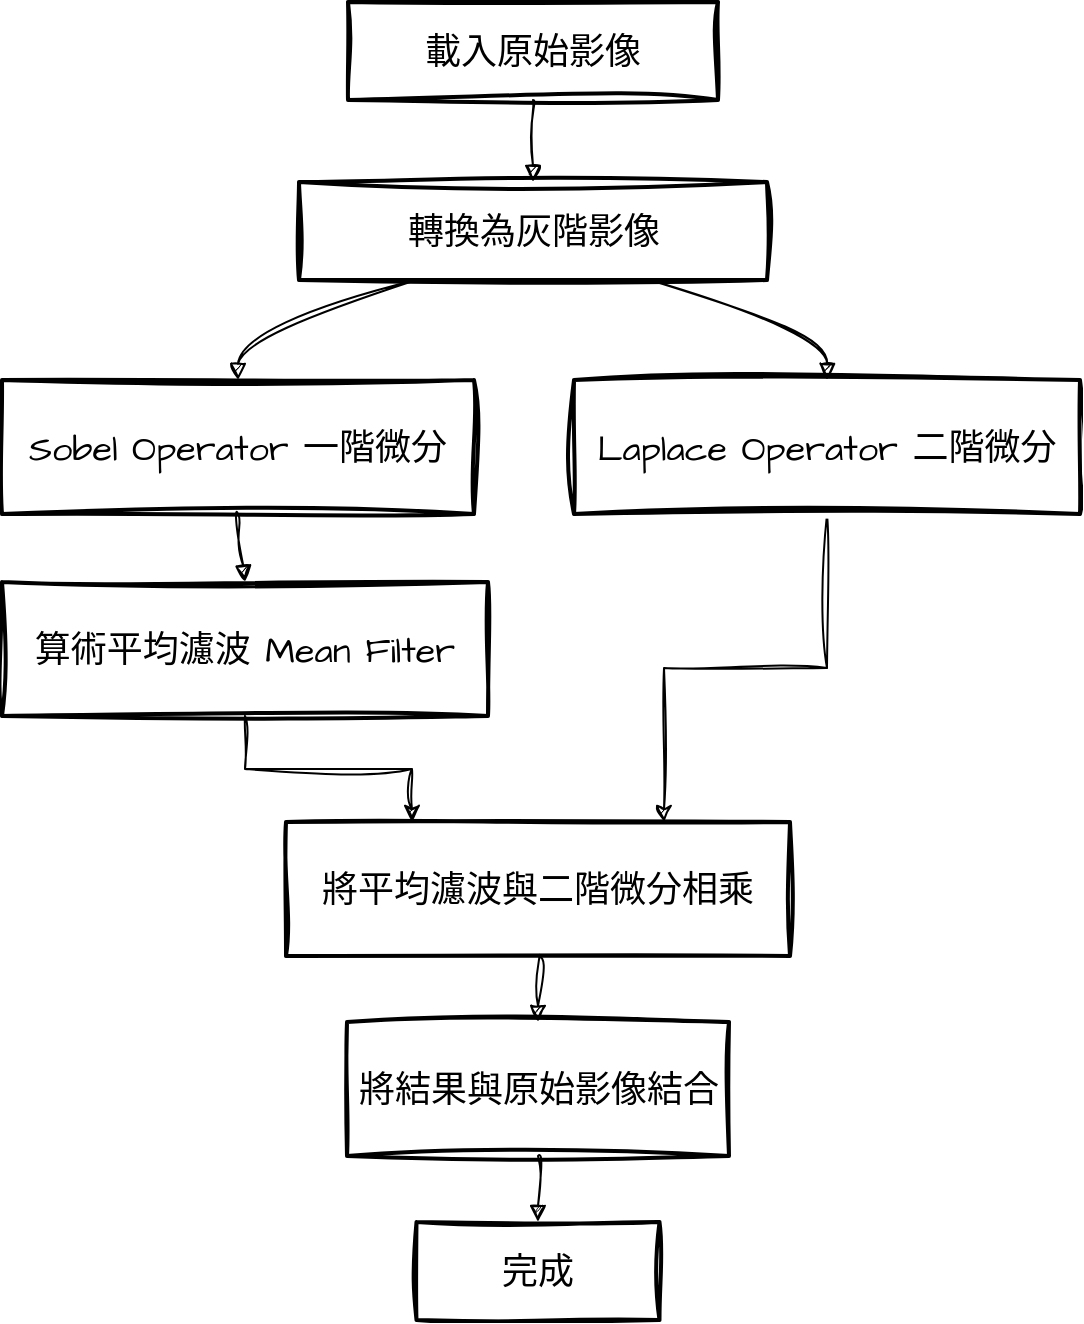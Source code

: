 <mxfile version="24.7.17">
  <diagram id="gzxb2B4pxYQWsGW0FbYt" name="第2頁">
    <mxGraphModel dx="712" dy="835" grid="1" gridSize="10" guides="1" tooltips="1" connect="1" arrows="1" fold="1" page="1" pageScale="1" pageWidth="827" pageHeight="1169" math="0" shadow="0">
      <root>
        <mxCell id="0" />
        <mxCell id="1" parent="0" />
        <mxCell id="2fKACoEcTCi64HmEH-q2-2" value="載入原始影像" style="whiteSpace=wrap;strokeWidth=2;sketch=1;hachureGap=4;jiggle=2;curveFitting=1;fontFamily=Architects Daughter;fontSource=https%3A%2F%2Ffonts.googleapis.com%2Fcss%3Ffamily%3DArchitects%2BDaughter;fontSize=18;" vertex="1" parent="1">
          <mxGeometry x="361" y="50" width="185" height="49" as="geometry" />
        </mxCell>
        <mxCell id="2fKACoEcTCi64HmEH-q2-4" value="轉換為灰階影像" style="whiteSpace=wrap;strokeWidth=2;sketch=1;hachureGap=4;jiggle=2;curveFitting=1;fontFamily=Architects Daughter;fontSource=https%3A%2F%2Ffonts.googleapis.com%2Fcss%3Ffamily%3DArchitects%2BDaughter;fontSize=18;" vertex="1" parent="1">
          <mxGeometry x="336.5" y="140" width="234" height="49" as="geometry" />
        </mxCell>
        <mxCell id="2fKACoEcTCi64HmEH-q2-5" value="Sobel Operator 一階微分" style="whiteSpace=wrap;strokeWidth=2;sketch=1;hachureGap=4;jiggle=2;curveFitting=1;fontFamily=Architects Daughter;fontSource=https%3A%2F%2Ffonts.googleapis.com%2Fcss%3Ffamily%3DArchitects%2BDaughter;fontSize=18;" vertex="1" parent="1">
          <mxGeometry x="188" y="239" width="236" height="67" as="geometry" />
        </mxCell>
        <mxCell id="2fKACoEcTCi64HmEH-q2-28" style="edgeStyle=orthogonalEdgeStyle;rounded=0;sketch=1;hachureGap=4;jiggle=2;curveFitting=1;orthogonalLoop=1;jettySize=auto;html=1;entryX=0.75;entryY=0;entryDx=0;entryDy=0;fontFamily=Architects Daughter;fontSource=https%3A%2F%2Ffonts.googleapis.com%2Fcss%3Ffamily%3DArchitects%2BDaughter;" edge="1" parent="1" source="2fKACoEcTCi64HmEH-q2-6" target="2fKACoEcTCi64HmEH-q2-9">
          <mxGeometry relative="1" as="geometry" />
        </mxCell>
        <mxCell id="2fKACoEcTCi64HmEH-q2-6" value="Laplace Operator 二階微分" style="whiteSpace=wrap;strokeWidth=2;sketch=1;hachureGap=4;jiggle=2;curveFitting=1;fontFamily=Architects Daughter;fontSource=https%3A%2F%2Ffonts.googleapis.com%2Fcss%3Ffamily%3DArchitects%2BDaughter;fontSize=18;" vertex="1" parent="1">
          <mxGeometry x="474" y="239" width="253" height="67" as="geometry" />
        </mxCell>
        <mxCell id="2fKACoEcTCi64HmEH-q2-29" value="" style="edgeStyle=orthogonalEdgeStyle;rounded=0;sketch=1;hachureGap=4;jiggle=2;curveFitting=1;orthogonalLoop=1;jettySize=auto;html=1;fontFamily=Architects Daughter;fontSource=https%3A%2F%2Ffonts.googleapis.com%2Fcss%3Ffamily%3DArchitects%2BDaughter;entryX=0.25;entryY=0;entryDx=0;entryDy=0;" edge="1" parent="1" source="2fKACoEcTCi64HmEH-q2-7" target="2fKACoEcTCi64HmEH-q2-9">
          <mxGeometry relative="1" as="geometry" />
        </mxCell>
        <mxCell id="2fKACoEcTCi64HmEH-q2-7" value="算術平均濾波 Mean Filter" style="whiteSpace=wrap;strokeWidth=2;sketch=1;hachureGap=4;jiggle=2;curveFitting=1;fontFamily=Architects Daughter;fontSource=https%3A%2F%2Ffonts.googleapis.com%2Fcss%3Ffamily%3DArchitects%2BDaughter;fontSize=18;" vertex="1" parent="1">
          <mxGeometry x="188" y="340" width="243" height="67" as="geometry" />
        </mxCell>
        <mxCell id="2fKACoEcTCi64HmEH-q2-9" value="將平均濾波與二階微分相乘" style="whiteSpace=wrap;strokeWidth=2;sketch=1;hachureGap=4;jiggle=2;curveFitting=1;fontFamily=Architects Daughter;fontSource=https%3A%2F%2Ffonts.googleapis.com%2Fcss%3Ffamily%3DArchitects%2BDaughter;fontSize=18;" vertex="1" parent="1">
          <mxGeometry x="330" y="460" width="252" height="67" as="geometry" />
        </mxCell>
        <mxCell id="2fKACoEcTCi64HmEH-q2-11" value="將結果與原始影像結合" style="whiteSpace=wrap;strokeWidth=2;sketch=1;hachureGap=4;jiggle=2;curveFitting=1;fontFamily=Architects Daughter;fontSource=https%3A%2F%2Ffonts.googleapis.com%2Fcss%3Ffamily%3DArchitects%2BDaughter;fontSize=18;" vertex="1" parent="1">
          <mxGeometry x="360.5" y="560" width="191" height="67" as="geometry" />
        </mxCell>
        <mxCell id="2fKACoEcTCi64HmEH-q2-12" value="完成" style="whiteSpace=wrap;strokeWidth=2;sketch=1;hachureGap=4;jiggle=2;curveFitting=1;fontFamily=Architects Daughter;fontSource=https%3A%2F%2Ffonts.googleapis.com%2Fcss%3Ffamily%3DArchitects%2BDaughter;fontSize=18;" vertex="1" parent="1">
          <mxGeometry x="395.25" y="660" width="121.5" height="49" as="geometry" />
        </mxCell>
        <mxCell id="2fKACoEcTCi64HmEH-q2-13" value="" style="curved=1;startArrow=none;endArrow=block;exitX=0.5;exitY=1;entryX=0.5;entryY=0;rounded=0;sketch=1;hachureGap=4;jiggle=2;curveFitting=1;fontFamily=Architects Daughter;fontSource=https%3A%2F%2Ffonts.googleapis.com%2Fcss%3Ffamily%3DArchitects%2BDaughter;fontSize=18;entryDx=0;entryDy=0;" edge="1" parent="1" source="2fKACoEcTCi64HmEH-q2-2" target="2fKACoEcTCi64HmEH-q2-4">
          <mxGeometry relative="1" as="geometry">
            <Array as="points" />
            <mxPoint x="453.5" y="139" as="targetPoint" />
          </mxGeometry>
        </mxCell>
        <mxCell id="2fKACoEcTCi64HmEH-q2-16" value="" style="curved=1;startArrow=none;endArrow=block;exitX=0.25;exitY=1;entryX=0.5;entryY=0;rounded=0;sketch=1;hachureGap=4;jiggle=2;curveFitting=1;fontFamily=Architects Daughter;fontSource=https%3A%2F%2Ffonts.googleapis.com%2Fcss%3Ffamily%3DArchitects%2BDaughter;fontSize=18;exitDx=0;exitDy=0;" edge="1" parent="1" source="2fKACoEcTCi64HmEH-q2-4" target="2fKACoEcTCi64HmEH-q2-5">
          <mxGeometry relative="1" as="geometry">
            <Array as="points">
              <mxPoint x="306" y="214" />
            </Array>
            <mxPoint x="380.96" y="-50" as="sourcePoint" />
          </mxGeometry>
        </mxCell>
        <mxCell id="2fKACoEcTCi64HmEH-q2-17" value="" style="curved=1;startArrow=none;endArrow=block;exitX=0.75;exitY=1;entryX=0.5;entryY=0;rounded=0;sketch=1;hachureGap=4;jiggle=2;curveFitting=1;fontFamily=Architects Daughter;fontSource=https%3A%2F%2Ffonts.googleapis.com%2Fcss%3Ffamily%3DArchitects%2BDaughter;fontSize=18;exitDx=0;exitDy=0;" edge="1" parent="1" source="2fKACoEcTCi64HmEH-q2-4" target="2fKACoEcTCi64HmEH-q2-6">
          <mxGeometry relative="1" as="geometry">
            <Array as="points">
              <mxPoint x="601" y="214" />
            </Array>
            <mxPoint x="526.04" y="-50" as="sourcePoint" />
          </mxGeometry>
        </mxCell>
        <mxCell id="2fKACoEcTCi64HmEH-q2-18" value="" style="curved=1;startArrow=none;endArrow=block;exitX=0.5;exitY=0.99;entryX=0.5;entryY=-0.01;rounded=0;sketch=1;hachureGap=4;jiggle=2;curveFitting=1;fontFamily=Architects Daughter;fontSource=https%3A%2F%2Ffonts.googleapis.com%2Fcss%3Ffamily%3DArchitects%2BDaughter;fontSize=18;" edge="1" parent="1" source="2fKACoEcTCi64HmEH-q2-5" target="2fKACoEcTCi64HmEH-q2-7">
          <mxGeometry relative="1" as="geometry">
            <Array as="points" />
          </mxGeometry>
        </mxCell>
        <mxCell id="2fKACoEcTCi64HmEH-q2-22" value="" style="curved=1;startArrow=none;endArrow=block;entryX=0.5;entryY=0;rounded=0;sketch=1;hachureGap=4;jiggle=2;curveFitting=1;fontFamily=Architects Daughter;fontSource=https%3A%2F%2Ffonts.googleapis.com%2Fcss%3Ffamily%3DArchitects%2BDaughter;fontSize=18;exitX=0.5;exitY=1;exitDx=0;exitDy=0;" edge="1" parent="1" source="2fKACoEcTCi64HmEH-q2-9" target="2fKACoEcTCi64HmEH-q2-11">
          <mxGeometry relative="1" as="geometry">
            <Array as="points" />
            <mxPoint x="450" y="530" as="sourcePoint" />
          </mxGeometry>
        </mxCell>
        <mxCell id="2fKACoEcTCi64HmEH-q2-23" value="" style="curved=1;startArrow=none;endArrow=block;exitX=0.5;exitY=0.99;entryX=0.5;entryY=0.01;rounded=0;sketch=1;hachureGap=4;jiggle=2;curveFitting=1;fontFamily=Architects Daughter;fontSource=https%3A%2F%2Ffonts.googleapis.com%2Fcss%3Ffamily%3DArchitects%2BDaughter;fontSize=18;" edge="1" parent="1" source="2fKACoEcTCi64HmEH-q2-11" target="2fKACoEcTCi64HmEH-q2-12">
          <mxGeometry relative="1" as="geometry">
            <Array as="points" />
          </mxGeometry>
        </mxCell>
      </root>
    </mxGraphModel>
  </diagram>
</mxfile>
